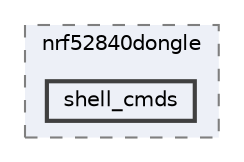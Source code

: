 digraph "/home/mj/Desktop/IoT-Chat-Digitalization/Dongle/gnrc_border_router/bin/nrf52840dongle/shell_cmds"
{
 // LATEX_PDF_SIZE
  bgcolor="transparent";
  edge [fontname=Helvetica,fontsize=10,labelfontname=Helvetica,labelfontsize=10];
  node [fontname=Helvetica,fontsize=10,shape=box,height=0.2,width=0.4];
  compound=true
  subgraph clusterdir_9941f7556d96a0e17fefe82cd217bc3a {
    graph [ bgcolor="#edf0f7", pencolor="grey50", label="nrf52840dongle", fontname=Helvetica,fontsize=10 style="filled,dashed", URL="dir_9941f7556d96a0e17fefe82cd217bc3a.html",tooltip=""]
  dir_5571212fc836e3cfe901fd84265c16ed [label="shell_cmds", fillcolor="#edf0f7", color="grey25", style="filled,bold", URL="dir_5571212fc836e3cfe901fd84265c16ed.html",tooltip=""];
  }
}
